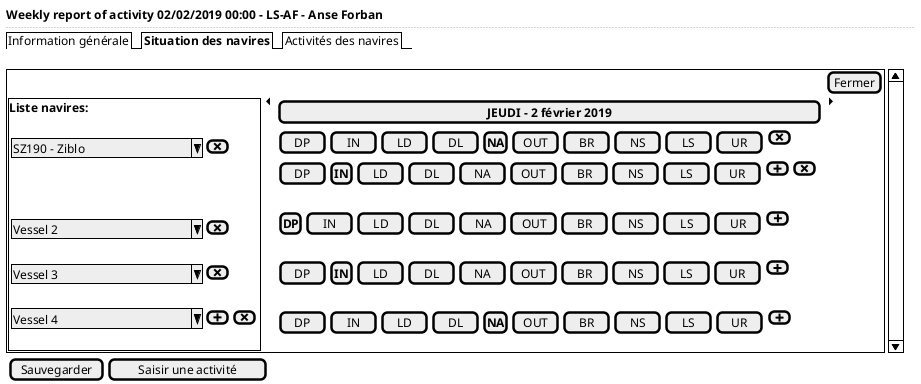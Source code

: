 @startsalt
{
  <b>Weekly report of activity 02/02/2019 00:00 - LS-AF - Anse Forban
  ..
  {/ Information générale | <b>Situation des navires | Activités des navires }
  .
  {SI .| .| .| [Fermer]
      {
      {+
          <b>Liste navires:
          .
          {{ ^SZ190 - Ziblo         ^ | [<&x>]}}
          .
          .
          .
          {{ ^Vessel 2              ^ | [<&x>]}}
          .
          {{ ^Vessel 3              ^ | [<&x>]}}
          .
          {{ ^Vessel 4              ^ | [<&plus>] | [<&x>]}}
          .
      }
      } |
      <&caret-left> |
      {
            {
                [<b>JEUDI - 2 février 2019                                             ]
            }
                {{
                        [DP   ] | [IN   ] | [LD   ] |  [DL   ] | [<b>NA] | [OUT  ] | [BR   ] | [NS   ] | [LS   ] | [UR   ]
                } [<&x>]}
                {{
                        [DP   ] | [<b>IN] | [LD   ] |  [DL   ] | [NA   ] | [OUT  ] | [BR   ] | [NS   ] | [LS   ] | [UR   ]
                } [<&plus>] | [<&x>]}
            .
                {{
                        [<b>DP] | [IN   ] | [LD   ] |  [DL   ] | [NA   ] | [OUT  ] | [BR   ] | [NS   ] | [LS   ] | [UR   ]
                } [<&plus>]}
            .
                {{
                        [DP   ] | [<b>IN] | [LD   ] |  [DL   ] | [NA   ] | [OUT  ] | [BR   ] | [NS   ] | [LS   ] | [UR   ]
                } [<&plus>]}
            .
                {{
                        [DP   ] | [IN   ] | [LD   ] |  [DL   ] | [<b>NA] | [OUT  ] | [BR   ] | [NS   ] | [LS   ] | [UR   ]
                } [<&plus>]}
      } | <&caret-right>
  }
  {{[Sauvegarder] | [Saisir une activité]}}
}
@endsalt
